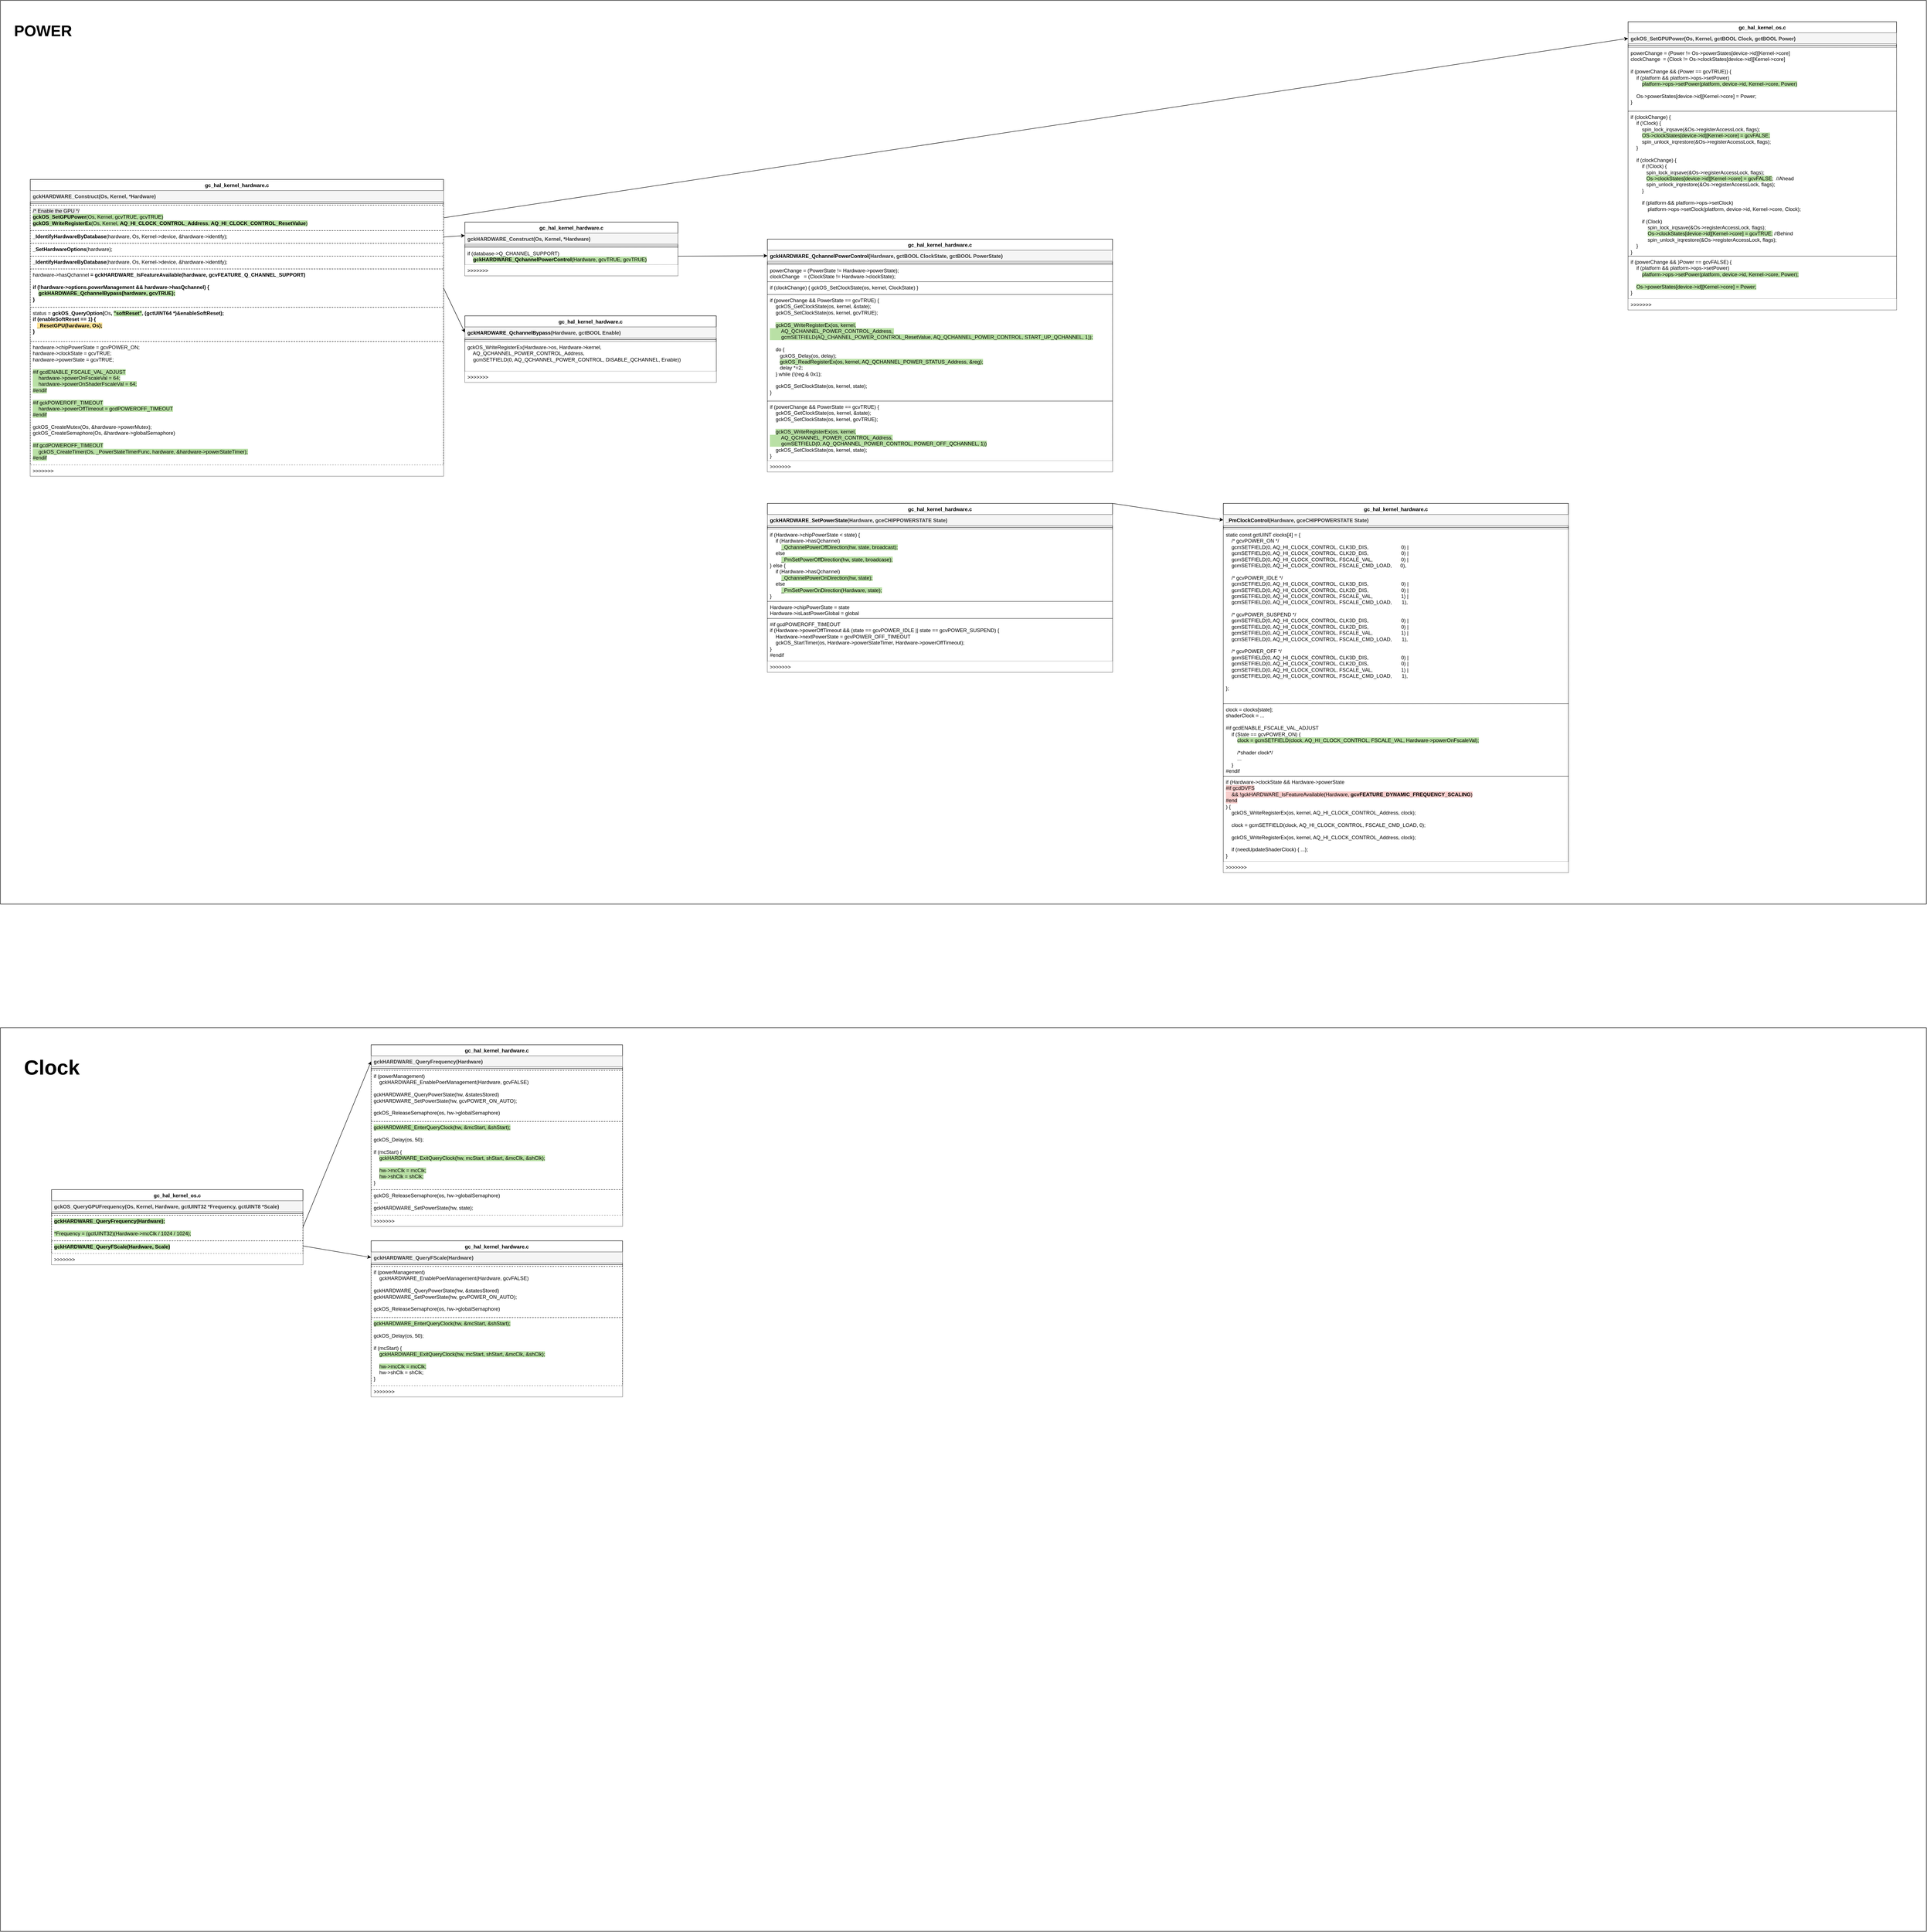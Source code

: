 <mxfile version="26.2.9">
  <diagram name="Page-1" id="IgkqFd1caS56WoPu7x-Q">
    <mxGraphModel dx="1419" dy="4148" grid="1" gridSize="10" guides="1" tooltips="1" connect="1" arrows="1" fold="1" page="1" pageScale="1" pageWidth="850" pageHeight="1100" math="0" shadow="0">
      <root>
        <mxCell id="0" />
        <mxCell id="1" parent="0" />
        <mxCell id="BhVwhJEXMKmfEcStHq1X-78" value="&lt;b&gt;&lt;font style=&quot;font-size: 36px;&quot;&gt;&amp;nbsp;&lt;br&gt;&amp;nbsp; &amp;nbsp;POWER&lt;/font&gt;&lt;/b&gt;" style="rounded=0;whiteSpace=wrap;html=1;align=left;verticalAlign=top;" vertex="1" parent="1">
          <mxGeometry x="730" y="-2780" width="4520" height="2120" as="geometry" />
        </mxCell>
        <mxCell id="BhVwhJEXMKmfEcStHq1X-79" value="&lt;div&gt;&lt;font style=&quot;font-size: 48px;&quot;&gt;&lt;b&gt;&lt;br&gt;&lt;/b&gt;&lt;/font&gt;&lt;/div&gt;&lt;font style=&quot;font-size: 48px;&quot;&gt;&lt;b&gt;&amp;nbsp; &amp;nbsp; Clock&lt;/b&gt;&lt;/font&gt;" style="rounded=0;whiteSpace=wrap;html=1;align=left;verticalAlign=top;" vertex="1" parent="1">
          <mxGeometry x="730" y="-370" width="4520" height="2120" as="geometry" />
        </mxCell>
        <mxCell id="BhVwhJEXMKmfEcStHq1X-3" value="gc_hal_kernel_hardware.c" style="swimlane;fontStyle=1;align=center;verticalAlign=top;childLayout=stackLayout;horizontal=1;startSize=26;horizontalStack=0;resizeParent=1;resizeParentMax=0;resizeLast=0;collapsible=1;marginBottom=0;whiteSpace=wrap;html=1;" vertex="1" parent="1">
          <mxGeometry x="800" y="-2360" width="970" height="696" as="geometry" />
        </mxCell>
        <mxCell id="BhVwhJEXMKmfEcStHq1X-4" value="&lt;b&gt;gckHARDWARE_Construct(Os, Kernel, *Hardware)&lt;/b&gt;" style="text;strokeColor=#666666;fillColor=#f5f5f5;align=left;verticalAlign=top;spacingLeft=4;spacingRight=4;overflow=hidden;rotatable=0;points=[[0,0.5],[1,0.5]];portConstraint=eastwest;whiteSpace=wrap;html=1;fontColor=#333333;" vertex="1" parent="BhVwhJEXMKmfEcStHq1X-3">
          <mxGeometry y="26" width="970" height="26" as="geometry" />
        </mxCell>
        <mxCell id="BhVwhJEXMKmfEcStHq1X-5" value="" style="line;strokeWidth=1;fillColor=none;align=left;verticalAlign=middle;spacingTop=-1;spacingLeft=3;spacingRight=3;rotatable=0;labelPosition=right;points=[];portConstraint=eastwest;strokeColor=inherit;" vertex="1" parent="BhVwhJEXMKmfEcStHq1X-3">
          <mxGeometry y="52" width="970" height="8" as="geometry" />
        </mxCell>
        <mxCell id="BhVwhJEXMKmfEcStHq1X-6" value="&lt;div&gt;&lt;span style=&quot;background-color: rgb(230, 230, 230);&quot;&gt;/* Enable the GPU */&lt;/span&gt;&lt;br&gt;&lt;span style=&quot;background-color: rgb(185, 224, 165);&quot;&gt;&lt;b style=&quot;&quot;&gt;gckOS_SetGPUPower&lt;/b&gt;(Os, Kernel, gcvTRUE, gcvTRUE)&lt;br&gt;&lt;/span&gt;&lt;span style=&quot;background-color: rgb(185, 224, 165);&quot;&gt;&lt;b style=&quot;&quot;&gt;gckOS_WriteRegisterEx&lt;/b&gt;(Os, Kernel, &lt;b style=&quot;&quot;&gt;AQ_HI_CLOCK_CONTROL_Address&lt;/b&gt;, &lt;b style=&quot;&quot;&gt;AQ_HI_CLOCK_CONTROL_ResetValue&lt;/b&gt;)&lt;br&gt;&lt;/span&gt;&lt;br&gt;&lt;br&gt;&lt;/div&gt;" style="text;strokeColor=default;fillColor=default;align=left;verticalAlign=top;spacingLeft=4;spacingRight=4;overflow=hidden;rotatable=0;points=[[0,0.5],[1,0.5]];portConstraint=eastwest;whiteSpace=wrap;html=1;dashed=1;" vertex="1" parent="BhVwhJEXMKmfEcStHq1X-3">
          <mxGeometry y="60" width="970" height="60" as="geometry" />
        </mxCell>
        <mxCell id="BhVwhJEXMKmfEcStHq1X-8" value="&lt;span&gt;&lt;b&gt;_IdentifyHardwareByDatabase&lt;/b&gt;(hardware, Os, Kernel-&amp;gt;device, &amp;amp;hardware-&amp;gt;identify);&lt;/span&gt;" style="text;strokeColor=default;fillColor=default;align=left;verticalAlign=top;spacingLeft=4;spacingRight=4;overflow=hidden;rotatable=0;points=[[0,0.5],[1,0.5]];portConstraint=eastwest;whiteSpace=wrap;html=1;dashed=1;" vertex="1" parent="BhVwhJEXMKmfEcStHq1X-3">
          <mxGeometry y="120" width="970" height="30" as="geometry" />
        </mxCell>
        <mxCell id="BhVwhJEXMKmfEcStHq1X-16" value="&lt;span&gt;&lt;b&gt;_SetHardwareOptions&lt;/b&gt;(hardware);&lt;/span&gt;" style="text;strokeColor=default;fillColor=default;align=left;verticalAlign=top;spacingLeft=4;spacingRight=4;overflow=hidden;rotatable=0;points=[[0,0.5],[1,0.5]];portConstraint=eastwest;whiteSpace=wrap;html=1;dashed=1;" vertex="1" parent="BhVwhJEXMKmfEcStHq1X-3">
          <mxGeometry y="150" width="970" height="30" as="geometry" />
        </mxCell>
        <mxCell id="BhVwhJEXMKmfEcStHq1X-17" value="&lt;span&gt;&lt;b&gt;_IdentifyHardwareByDatabase&lt;/b&gt;(hardware, Os, Kernel-&amp;gt;device, &amp;amp;hardware-&amp;gt;identify);&lt;/span&gt;" style="text;strokeColor=default;fillColor=default;align=left;verticalAlign=top;spacingLeft=4;spacingRight=4;overflow=hidden;rotatable=0;points=[[0,0.5],[1,0.5]];portConstraint=eastwest;whiteSpace=wrap;html=1;dashed=1;" vertex="1" parent="BhVwhJEXMKmfEcStHq1X-3">
          <mxGeometry y="180" width="970" height="30" as="geometry" />
        </mxCell>
        <mxCell id="BhVwhJEXMKmfEcStHq1X-25" value="hardware-&amp;gt;hasQchannel&lt;b&gt; = gckHARDWARE_IsFeatureAvailable(hardware, gcvFEATURE_Q_CHANNEL_SUPPORT)&lt;br&gt;&lt;br&gt;if (!hardware-&amp;gt;options.powerManagement &amp;amp;&amp;amp; hardware-&amp;gt;hasQchannel) {&lt;br&gt;&amp;nbsp; &amp;nbsp; &lt;span style=&quot;background-color: rgb(185, 224, 165);&quot;&gt;gckHARDWARE_QchannelBypass(hardware, gcvTRUE);&lt;br&gt;&lt;/span&gt;}&lt;/b&gt;" style="text;strokeColor=default;fillColor=default;align=left;verticalAlign=top;spacingLeft=4;spacingRight=4;overflow=hidden;rotatable=0;points=[[0,0.5],[1,0.5]];portConstraint=eastwest;whiteSpace=wrap;html=1;dashed=1;" vertex="1" parent="BhVwhJEXMKmfEcStHq1X-3">
          <mxGeometry y="210" width="970" height="90" as="geometry" />
        </mxCell>
        <mxCell id="BhVwhJEXMKmfEcStHq1X-31" value="status = &lt;b&gt;gckOS_QueryOption(&lt;/b&gt;Os&lt;b&gt;, &lt;span style=&quot;background-color: rgb(185, 224, 165);&quot;&gt;&quot;softReset&quot;&lt;/span&gt;, (gctUINT64 *)&amp;amp;enableSoftReset);&lt;br&gt;if (enableSoftReset == 1) {&lt;br&gt;&amp;nbsp; &amp;nbsp;&lt;font style=&quot;color: rgb(0, 0, 0); background-color: rgb(255, 229, 153);&quot;&gt;_ResetGPU(hardware, Os);&lt;/font&gt;&lt;br&gt;&lt;/b&gt;&lt;div&gt;&lt;b&gt;}&lt;/b&gt;&lt;/div&gt;" style="text;strokeColor=default;fillColor=default;align=left;verticalAlign=top;spacingLeft=4;spacingRight=4;overflow=hidden;rotatable=0;points=[[0,0.5],[1,0.5]];portConstraint=eastwest;whiteSpace=wrap;html=1;dashed=1;" vertex="1" parent="BhVwhJEXMKmfEcStHq1X-3">
          <mxGeometry y="300" width="970" height="80" as="geometry" />
        </mxCell>
        <mxCell id="BhVwhJEXMKmfEcStHq1X-32" value="&lt;span style=&quot;background-color: light-dark(#ffffff, var(--ge-dark-color, #121212));&quot;&gt;hardware-&amp;gt;chipPowerState = gcvPOWER_ON;&lt;br&gt;hardware-&amp;gt;clockState = gcvTRUE;&lt;/span&gt;&lt;div&gt;hardware-&amp;gt;powerState = gcvTRUE;&lt;br&gt;&lt;br&gt;&lt;span style=&quot;background-color: rgb(185, 224, 165);&quot;&gt;#if gcdENABLE_FSCALE_VAL_ADJUST&lt;/span&gt;&lt;/div&gt;&lt;div&gt;&lt;span style=&quot;background-color: rgb(185, 224, 165);&quot;&gt;&amp;nbsp; &amp;nbsp; hardware-&amp;gt;powerOnFscaleVal = 64;&lt;br&gt;&amp;nbsp; &amp;nbsp; hardware-&amp;gt;powerOnShaderFscaleVal = 64;&lt;/span&gt;&lt;/div&gt;&lt;div&gt;&lt;span style=&quot;background-color: rgb(185, 224, 165);&quot;&gt;#endif&lt;/span&gt;&lt;br&gt;&lt;br&gt;&lt;span style=&quot;background-color: rgb(185, 224, 165);&quot;&gt;#if gckPOWEROFF_TIMEOUT&lt;br&gt;&amp;nbsp; &amp;nbsp; hardware-&amp;gt;powerOffTimeout = gcdPOWEROFF_TIMEOUT&lt;br&gt;#endif&lt;/span&gt;&lt;br&gt;&lt;br&gt;gckOS_CreateMutex(Os, &amp;amp;hardware-&amp;gt;powerMutex);&lt;br&gt;gckOS_CreateSemaphore(Os, &amp;amp;hardware-&amp;gt;globalSemaphore)&lt;br&gt;&lt;br&gt;&lt;span style=&quot;background-color: rgb(185, 224, 165);&quot;&gt;#if gcdPOWEROFF_TIMEOUT&lt;br&gt;&amp;nbsp; &amp;nbsp; gckOS_CreateTimer(Os, _PowerStateTimerFunc, hardware, &amp;amp;hardware-&amp;gt;powerStateTimer);&lt;br&gt;#endif&lt;/span&gt;&lt;/div&gt;" style="text;strokeColor=default;fillColor=default;align=left;verticalAlign=top;spacingLeft=4;spacingRight=4;overflow=hidden;rotatable=0;points=[[0,0.5],[1,0.5]];portConstraint=eastwest;whiteSpace=wrap;html=1;dashed=1;" vertex="1" parent="BhVwhJEXMKmfEcStHq1X-3">
          <mxGeometry y="380" width="970" height="290" as="geometry" />
        </mxCell>
        <mxCell id="BhVwhJEXMKmfEcStHq1X-7" value="&amp;gt;&amp;gt;&amp;gt;&amp;gt;&amp;gt;&amp;gt;&amp;gt;" style="text;strokeColor=none;fillColor=default;align=left;verticalAlign=top;spacingLeft=4;spacingRight=4;overflow=hidden;rotatable=0;points=[[0,0.5],[1,0.5]];portConstraint=eastwest;whiteSpace=wrap;html=1;" vertex="1" parent="BhVwhJEXMKmfEcStHq1X-3">
          <mxGeometry y="670" width="970" height="26" as="geometry" />
        </mxCell>
        <mxCell id="BhVwhJEXMKmfEcStHq1X-9" value="gc_hal_kernel_hardware.c" style="swimlane;fontStyle=1;align=center;verticalAlign=top;childLayout=stackLayout;horizontal=1;startSize=26;horizontalStack=0;resizeParent=1;resizeParentMax=0;resizeLast=0;collapsible=1;marginBottom=0;whiteSpace=wrap;html=1;" vertex="1" parent="1">
          <mxGeometry x="1820" y="-2260" width="500" height="126" as="geometry" />
        </mxCell>
        <mxCell id="BhVwhJEXMKmfEcStHq1X-10" value="&lt;b&gt;gckHARDWARE_Construct(Os, Kernel, *Hardware)&lt;/b&gt;" style="text;strokeColor=#666666;fillColor=#f5f5f5;align=left;verticalAlign=top;spacingLeft=4;spacingRight=4;overflow=hidden;rotatable=0;points=[[0,0.5],[1,0.5]];portConstraint=eastwest;whiteSpace=wrap;html=1;fontColor=#333333;" vertex="1" parent="BhVwhJEXMKmfEcStHq1X-9">
          <mxGeometry y="26" width="500" height="26" as="geometry" />
        </mxCell>
        <mxCell id="BhVwhJEXMKmfEcStHq1X-11" value="" style="line;strokeWidth=1;fillColor=none;align=left;verticalAlign=middle;spacingTop=-1;spacingLeft=3;spacingRight=3;rotatable=0;labelPosition=right;points=[];portConstraint=eastwest;strokeColor=inherit;" vertex="1" parent="BhVwhJEXMKmfEcStHq1X-9">
          <mxGeometry y="52" width="500" height="8" as="geometry" />
        </mxCell>
        <mxCell id="BhVwhJEXMKmfEcStHq1X-15" value="&lt;span&gt;if (database-&amp;gt;Q_CHANNEL_SUPPORT)&lt;br&gt;&amp;nbsp; &amp;nbsp; &lt;span style=&quot;background-color: rgb(185, 224, 165);&quot;&gt;&lt;b style=&quot;&quot;&gt;gckHARDWARE_QchannelPowerControl&lt;/b&gt;(Hardware, gcvTRUE, gcvTRUE)&lt;/span&gt;&lt;/span&gt;&lt;div&gt;&lt;span&gt;&lt;br&gt;&lt;/span&gt;&lt;/div&gt;&lt;div&gt;&lt;span&gt;&lt;br&gt;&lt;/span&gt;&lt;/div&gt;" style="text;strokeColor=default;fillColor=default;align=left;verticalAlign=top;spacingLeft=4;spacingRight=4;overflow=hidden;rotatable=0;points=[[0,0.5],[1,0.5]];portConstraint=eastwest;whiteSpace=wrap;html=1;dashed=1;dashPattern=1 1;" vertex="1" parent="BhVwhJEXMKmfEcStHq1X-9">
          <mxGeometry y="60" width="500" height="40" as="geometry" />
        </mxCell>
        <mxCell id="BhVwhJEXMKmfEcStHq1X-14" value="&amp;gt;&amp;gt;&amp;gt;&amp;gt;&amp;gt;&amp;gt;&amp;gt;" style="text;strokeColor=none;fillColor=default;align=left;verticalAlign=top;spacingLeft=4;spacingRight=4;overflow=hidden;rotatable=0;points=[[0,0.5],[1,0.5]];portConstraint=eastwest;whiteSpace=wrap;html=1;" vertex="1" parent="BhVwhJEXMKmfEcStHq1X-9">
          <mxGeometry y="100" width="500" height="26" as="geometry" />
        </mxCell>
        <mxCell id="BhVwhJEXMKmfEcStHq1X-18" value="" style="endArrow=classic;html=1;rounded=0;exitX=1;exitY=0.5;exitDx=0;exitDy=0;entryX=0;entryY=0.25;entryDx=0;entryDy=0;" edge="1" parent="1" source="BhVwhJEXMKmfEcStHq1X-8" target="BhVwhJEXMKmfEcStHq1X-9">
          <mxGeometry width="50" height="50" relative="1" as="geometry">
            <mxPoint x="1990" y="-1850" as="sourcePoint" />
            <mxPoint x="2040" y="-1900" as="targetPoint" />
          </mxGeometry>
        </mxCell>
        <mxCell id="BhVwhJEXMKmfEcStHq1X-19" value="gc_hal_kernel_hardware.c" style="swimlane;fontStyle=1;align=center;verticalAlign=top;childLayout=stackLayout;horizontal=1;startSize=26;horizontalStack=0;resizeParent=1;resizeParentMax=0;resizeLast=0;collapsible=1;marginBottom=0;whiteSpace=wrap;html=1;" vertex="1" parent="1">
          <mxGeometry x="1820" y="-2040" width="590" height="156" as="geometry" />
        </mxCell>
        <mxCell id="BhVwhJEXMKmfEcStHq1X-20" value="&lt;span&gt;&lt;b style=&quot;color: rgb(0, 0, 0);&quot;&gt;&lt;span&gt;gckHARDWARE_QchannelBypass&lt;/span&gt;&lt;/b&gt;&lt;b style=&quot;&quot;&gt;(Hardware, gctBOOL Enable)&lt;/b&gt;&lt;/span&gt;" style="text;strokeColor=#666666;fillColor=#f5f5f5;align=left;verticalAlign=top;spacingLeft=4;spacingRight=4;overflow=hidden;rotatable=0;points=[[0,0.5],[1,0.5]];portConstraint=eastwest;whiteSpace=wrap;html=1;fontColor=#333333;" vertex="1" parent="BhVwhJEXMKmfEcStHq1X-19">
          <mxGeometry y="26" width="590" height="26" as="geometry" />
        </mxCell>
        <mxCell id="BhVwhJEXMKmfEcStHq1X-21" value="" style="line;strokeWidth=1;fillColor=none;align=left;verticalAlign=middle;spacingTop=-1;spacingLeft=3;spacingRight=3;rotatable=0;labelPosition=right;points=[];portConstraint=eastwest;strokeColor=inherit;" vertex="1" parent="BhVwhJEXMKmfEcStHq1X-19">
          <mxGeometry y="52" width="590" height="8" as="geometry" />
        </mxCell>
        <mxCell id="BhVwhJEXMKmfEcStHq1X-22" value="gckOS_WriteRegisterEx(Hardware-&amp;gt;os, Hardware-&amp;gt;kernel, &lt;br&gt;&amp;nbsp; &amp;nbsp; AQ_QCHANNEL_POWER_CONTROL_Address, &lt;br&gt;&amp;nbsp; &amp;nbsp; gcmSETFIELD(0, AQ_QCHANNEL_POWER_CONTROL, DISABLE_QCHANNEL, Enable))" style="text;strokeColor=default;fillColor=default;align=left;verticalAlign=top;spacingLeft=4;spacingRight=4;overflow=hidden;rotatable=0;points=[[0,0.5],[1,0.5]];portConstraint=eastwest;whiteSpace=wrap;html=1;dashed=1;dashPattern=1 1;" vertex="1" parent="BhVwhJEXMKmfEcStHq1X-19">
          <mxGeometry y="60" width="590" height="70" as="geometry" />
        </mxCell>
        <mxCell id="BhVwhJEXMKmfEcStHq1X-23" value="&amp;gt;&amp;gt;&amp;gt;&amp;gt;&amp;gt;&amp;gt;&amp;gt;" style="text;strokeColor=none;fillColor=default;align=left;verticalAlign=top;spacingLeft=4;spacingRight=4;overflow=hidden;rotatable=0;points=[[0,0.5],[1,0.5]];portConstraint=eastwest;whiteSpace=wrap;html=1;" vertex="1" parent="BhVwhJEXMKmfEcStHq1X-19">
          <mxGeometry y="130" width="590" height="26" as="geometry" />
        </mxCell>
        <mxCell id="BhVwhJEXMKmfEcStHq1X-24" value="" style="endArrow=classic;html=1;rounded=0;exitX=1;exitY=0.5;exitDx=0;exitDy=0;entryX=0;entryY=0.5;entryDx=0;entryDy=0;" edge="1" parent="1" source="BhVwhJEXMKmfEcStHq1X-25" target="BhVwhJEXMKmfEcStHq1X-20">
          <mxGeometry width="50" height="50" relative="1" as="geometry">
            <mxPoint x="1860" y="-1935" as="sourcePoint" />
            <mxPoint x="1960" y="-2188" as="targetPoint" />
          </mxGeometry>
        </mxCell>
        <mxCell id="BhVwhJEXMKmfEcStHq1X-34" value="gc_hal_kernel_os.c" style="swimlane;fontStyle=1;align=center;verticalAlign=top;childLayout=stackLayout;horizontal=1;startSize=26;horizontalStack=0;resizeParent=1;resizeParentMax=0;resizeLast=0;collapsible=1;marginBottom=0;whiteSpace=wrap;html=1;" vertex="1" parent="1">
          <mxGeometry x="4550" y="-2730" width="630" height="676" as="geometry" />
        </mxCell>
        <mxCell id="BhVwhJEXMKmfEcStHq1X-35" value="&lt;b&gt;gckOS_SetGPUPower(Os, Kernel, gctBOOL Clock, gctBOOL Power)&lt;/b&gt;" style="text;strokeColor=#666666;fillColor=#f5f5f5;align=left;verticalAlign=top;spacingLeft=4;spacingRight=4;overflow=hidden;rotatable=0;points=[[0,0.5],[1,0.5]];portConstraint=eastwest;whiteSpace=wrap;html=1;fontColor=#333333;" vertex="1" parent="BhVwhJEXMKmfEcStHq1X-34">
          <mxGeometry y="26" width="630" height="26" as="geometry" />
        </mxCell>
        <mxCell id="BhVwhJEXMKmfEcStHq1X-36" value="" style="line;strokeWidth=1;fillColor=none;align=left;verticalAlign=middle;spacingTop=-1;spacingLeft=3;spacingRight=3;rotatable=0;labelPosition=right;points=[];portConstraint=eastwest;strokeColor=inherit;" vertex="1" parent="BhVwhJEXMKmfEcStHq1X-34">
          <mxGeometry y="52" width="630" height="8" as="geometry" />
        </mxCell>
        <mxCell id="BhVwhJEXMKmfEcStHq1X-37" value="&lt;span&gt;powerChange = (Power != Os-&amp;gt;powerStates[device-&amp;gt;id][Kernel-&amp;gt;core]&lt;br&gt;clockChange&amp;nbsp; = (Clock != Os-&amp;gt;clockStates[device-&amp;gt;id][Kernel-&amp;gt;core]&lt;br&gt;&lt;br&gt;if (powerChange &amp;amp;&amp;amp; (Power == gcvTRUE)) {&lt;br&gt;&amp;nbsp; &amp;nbsp; if (platform &amp;amp;&amp;amp; platform-&amp;gt;ops-&amp;gt;setPower)&lt;br&gt;&amp;nbsp; &amp;nbsp; &amp;nbsp; &amp;nbsp; &lt;span style=&quot;background-color: rgb(185, 224, 165);&quot;&gt;platform-&amp;gt;ops-&amp;gt;setPower(platform, device-&amp;gt;id, Kernel-&amp;gt;core, Power)&lt;/span&gt;&lt;br&gt;&lt;br&gt;&amp;nbsp; &amp;nbsp; Os-&amp;gt;powerStates[device-&amp;gt;id][Kernel-&amp;gt;core] = Power;&lt;br&gt;}&lt;br&gt;&lt;br&gt;&lt;br&gt;&lt;/span&gt;" style="text;strokeColor=default;fillColor=default;align=left;verticalAlign=top;spacingLeft=4;spacingRight=4;overflow=hidden;rotatable=0;points=[[0,0.5],[1,0.5]];portConstraint=eastwest;whiteSpace=wrap;html=1;dashed=1;dashPattern=1 1;" vertex="1" parent="BhVwhJEXMKmfEcStHq1X-34">
          <mxGeometry y="60" width="630" height="150" as="geometry" />
        </mxCell>
        <mxCell id="BhVwhJEXMKmfEcStHq1X-40" value="&lt;div&gt;&lt;div&gt;if (clockChange) {&lt;br&gt;&amp;nbsp; &amp;nbsp; if (!Clock) {&lt;/div&gt;&lt;div&gt;&amp;nbsp; &amp;nbsp; &amp;nbsp; &amp;nbsp; spin_lock_irqsave(&amp;amp;Os-&amp;gt;registerAccessLock, flags);&lt;br&gt;&amp;nbsp; &amp;nbsp; &amp;nbsp; &amp;nbsp;&amp;nbsp;&lt;span style=&quot;background-color: rgb(185, 224, 165);&quot;&gt;OS-&amp;gt;clockStates[device-&amp;gt;id][Kernel-&amp;gt;core] = gcvFALSE;&lt;/span&gt;&lt;br&gt;&amp;nbsp; &amp;nbsp; &amp;nbsp; &amp;nbsp; spin_unlock_irqrestore(&amp;amp;Os-&amp;gt;registerAccessLock, flags);&lt;/div&gt;&lt;div&gt;&amp;nbsp; &amp;nbsp; }&lt;br&gt;&lt;br&gt;&amp;nbsp; &amp;nbsp; if (clockChange) {&lt;br&gt;&amp;nbsp; &amp;nbsp; &amp;nbsp; &amp;nbsp; if (!Clock) {&lt;/div&gt;&lt;div&gt;&amp;nbsp; &amp;nbsp; &amp;nbsp; &amp;nbsp; &amp;nbsp; &amp;nbsp;&lt;span style=&quot;background-color: transparent; color: light-dark(rgb(0, 0, 0), rgb(255, 255, 255));&quot;&gt;spin_lock_irqsave(&amp;amp;Os-&amp;gt;registerAccessLock, flags);&lt;br&gt;&lt;span style=&quot;white-space: pre;&quot;&gt;&#x9;&lt;/span&gt;&amp;nbsp; &amp;nbsp;&lt;/span&gt;&lt;span style=&quot;color: light-dark(rgb(0, 0, 0), rgb(255, 255, 255)); background-color: rgb(185, 224, 165);&quot;&gt;Os-&amp;gt;clockStates[device-&amp;gt;id][Kernel-&amp;gt;core] = gcvFALSE&lt;/span&gt;&lt;span style=&quot;background-color: transparent; color: light-dark(rgb(0, 0, 0), rgb(255, 255, 255));&quot;&gt;;&amp;nbsp; //Ahead&lt;br&gt;&amp;nbsp; &amp;nbsp; &amp;nbsp; &amp;nbsp; &amp;nbsp; &amp;nbsp;&lt;/span&gt;&lt;span style=&quot;background-color: transparent; color: light-dark(rgb(0, 0, 0), rgb(255, 255, 255));&quot;&gt;spin_unlock_irqrestore(&amp;amp;Os-&amp;gt;registerAccessLock, flags);&lt;/span&gt;&lt;/div&gt;&lt;div&gt;&amp;nbsp; &amp;nbsp; &amp;nbsp; &amp;nbsp; }&lt;br&gt;&lt;br&gt;&amp;nbsp; &amp;nbsp; &amp;nbsp; &amp;nbsp; if (platform &amp;amp;&amp;amp; platform-&amp;gt;ops-&amp;gt;setClock)&lt;br&gt;&amp;nbsp; &amp;nbsp; &amp;nbsp; &amp;nbsp; &amp;nbsp; &amp;nbsp; platform-&amp;gt;ops-&amp;gt;setClock(platform, device-&amp;gt;id, Kernel-&amp;gt;core, Clock);&lt;br&gt;&lt;br&gt;&amp;nbsp; &amp;nbsp; &amp;nbsp; &amp;nbsp; if (Clock)&lt;br&gt;&amp;nbsp; &amp;nbsp; &amp;nbsp; &amp;nbsp; &amp;nbsp; &amp;nbsp;&amp;nbsp;spin_lock_irqsave(&amp;amp;Os-&amp;gt;registerAccessLock, flags);&lt;br&gt;&amp;nbsp; &amp;nbsp; &amp;nbsp; &amp;nbsp; &amp;nbsp; &amp;nbsp;&amp;nbsp;&lt;span style=&quot;background-color: rgb(185, 224, 165);&quot;&gt;Os-&amp;gt;clockStates[device-&amp;gt;id][Kernel-&amp;gt;core] = gcvTRUE;&lt;/span&gt;&amp;nbsp;//Behind&lt;br&gt;&amp;nbsp; &amp;nbsp; &amp;nbsp; &amp;nbsp; &amp;nbsp; &amp;nbsp;&amp;nbsp;spin_unlock_irqrestore(&amp;amp;Os-&amp;gt;registerAccessLock, flags);&lt;br&gt;&amp;nbsp; &amp;nbsp; }&lt;br&gt;}&lt;/div&gt;&lt;/div&gt;" style="text;strokeColor=default;fillColor=default;align=left;verticalAlign=top;spacingLeft=4;spacingRight=4;overflow=hidden;rotatable=0;points=[[0,0.5],[1,0.5]];portConstraint=eastwest;whiteSpace=wrap;html=1;dashed=1;dashPattern=1 1;" vertex="1" parent="BhVwhJEXMKmfEcStHq1X-34">
          <mxGeometry y="210" width="630" height="340" as="geometry" />
        </mxCell>
        <mxCell id="BhVwhJEXMKmfEcStHq1X-47" value="&lt;div&gt;&lt;div&gt;if (powerChange &amp;amp;&amp;amp; )Power == gcvFALSE) {&lt;br&gt;&lt;/div&gt;&lt;div&gt;&amp;nbsp; &amp;nbsp; if (platform &amp;amp;&amp;amp; platform-&amp;gt;ops-&amp;gt;setPower)&lt;br&gt;&amp;nbsp; &amp;nbsp; &amp;nbsp; &amp;nbsp; &lt;span style=&quot;background-color: rgb(185, 224, 165);&quot;&gt;platform-&amp;gt;ops-&amp;gt;setPower(platform, device-&amp;gt;id, Kernel-&amp;gt;core, Power);&lt;br&gt;&lt;/span&gt;&lt;br&gt;&amp;nbsp; &amp;nbsp; &lt;span style=&quot;background-color: rgb(185, 224, 165);&quot;&gt;Os-&amp;gt;powerStates[device-&amp;gt;id][Kernel-&amp;gt;core] = Power;&lt;/span&gt;&lt;br&gt;}&lt;/div&gt;&lt;/div&gt;" style="text;strokeColor=default;fillColor=default;align=left;verticalAlign=top;spacingLeft=4;spacingRight=4;overflow=hidden;rotatable=0;points=[[0,0.5],[1,0.5]];portConstraint=eastwest;whiteSpace=wrap;html=1;dashed=1;dashPattern=1 1;" vertex="1" parent="BhVwhJEXMKmfEcStHq1X-34">
          <mxGeometry y="550" width="630" height="100" as="geometry" />
        </mxCell>
        <mxCell id="BhVwhJEXMKmfEcStHq1X-38" value="&amp;gt;&amp;gt;&amp;gt;&amp;gt;&amp;gt;&amp;gt;&amp;gt;" style="text;strokeColor=none;fillColor=default;align=left;verticalAlign=top;spacingLeft=4;spacingRight=4;overflow=hidden;rotatable=0;points=[[0,0.5],[1,0.5]];portConstraint=eastwest;whiteSpace=wrap;html=1;" vertex="1" parent="BhVwhJEXMKmfEcStHq1X-34">
          <mxGeometry y="650" width="630" height="26" as="geometry" />
        </mxCell>
        <mxCell id="BhVwhJEXMKmfEcStHq1X-39" value="" style="endArrow=classic;html=1;rounded=0;exitX=1;exitY=0.5;exitDx=0;exitDy=0;entryX=0;entryY=0.5;entryDx=0;entryDy=0;" edge="1" parent="1" source="BhVwhJEXMKmfEcStHq1X-6" target="BhVwhJEXMKmfEcStHq1X-35">
          <mxGeometry width="50" height="50" relative="1" as="geometry">
            <mxPoint x="1780" y="-2215" as="sourcePoint" />
            <mxPoint x="1900" y="-2198" as="targetPoint" />
          </mxGeometry>
        </mxCell>
        <mxCell id="BhVwhJEXMKmfEcStHq1X-48" value="gc_hal_kernel_hardware.c" style="swimlane;fontStyle=1;align=center;verticalAlign=top;childLayout=stackLayout;horizontal=1;startSize=26;horizontalStack=0;resizeParent=1;resizeParentMax=0;resizeLast=0;collapsible=1;marginBottom=0;whiteSpace=wrap;html=1;" vertex="1" parent="1">
          <mxGeometry x="2530" y="-2220" width="810" height="546" as="geometry" />
        </mxCell>
        <mxCell id="BhVwhJEXMKmfEcStHq1X-49" value="&lt;b style=&quot;color: rgb(0, 0, 0);&quot;&gt;gckHARDWARE_QchannelPowerControl&lt;/b&gt;&lt;b&gt;(Hardware, gctBOOL ClockState, gctBOOL PowerState)&lt;/b&gt;" style="text;strokeColor=#666666;fillColor=#f5f5f5;align=left;verticalAlign=top;spacingLeft=4;spacingRight=4;overflow=hidden;rotatable=0;points=[[0,0.5],[1,0.5]];portConstraint=eastwest;whiteSpace=wrap;html=1;fontColor=#333333;" vertex="1" parent="BhVwhJEXMKmfEcStHq1X-48">
          <mxGeometry y="26" width="810" height="26" as="geometry" />
        </mxCell>
        <mxCell id="BhVwhJEXMKmfEcStHq1X-50" value="" style="line;strokeWidth=1;fillColor=none;align=left;verticalAlign=middle;spacingTop=-1;spacingLeft=3;spacingRight=3;rotatable=0;labelPosition=right;points=[];portConstraint=eastwest;strokeColor=inherit;" vertex="1" parent="BhVwhJEXMKmfEcStHq1X-48">
          <mxGeometry y="52" width="810" height="8" as="geometry" />
        </mxCell>
        <mxCell id="BhVwhJEXMKmfEcStHq1X-51" value="powerChange = (PowerState != Hardware-&amp;gt;powerState);&lt;br&gt;clockChange&amp;nbsp; &amp;nbsp;= (ClockState != Hardware-&amp;gt;clockState);" style="text;strokeColor=default;fillColor=default;align=left;verticalAlign=top;spacingLeft=4;spacingRight=4;overflow=hidden;rotatable=0;points=[[0,0.5],[1,0.5]];portConstraint=eastwest;whiteSpace=wrap;html=1;dashed=1;dashPattern=1 1;" vertex="1" parent="BhVwhJEXMKmfEcStHq1X-48">
          <mxGeometry y="60" width="810" height="40" as="geometry" />
        </mxCell>
        <mxCell id="BhVwhJEXMKmfEcStHq1X-55" value="if (clockChange) { gckOS_SetClockState(os, kernel, ClockState) }&lt;div&gt;&lt;br&gt;&lt;/div&gt;" style="text;strokeColor=default;fillColor=default;align=left;verticalAlign=top;spacingLeft=4;spacingRight=4;overflow=hidden;rotatable=0;points=[[0,0.5],[1,0.5]];portConstraint=eastwest;whiteSpace=wrap;html=1;dashed=1;dashPattern=1 1;" vertex="1" parent="BhVwhJEXMKmfEcStHq1X-48">
          <mxGeometry y="100" width="810" height="30" as="geometry" />
        </mxCell>
        <mxCell id="BhVwhJEXMKmfEcStHq1X-56" value="if (powerChange &amp;amp;&amp;amp; PowerState == gcvTRUE) {&lt;div&gt;&amp;nbsp; &amp;nbsp; gckOS_GetClockState(os, kernel, &amp;amp;state);&lt;br&gt;&amp;nbsp; &amp;nbsp; gckOS_SetClockState(os, kernel, gcvTRUE);&lt;/div&gt;&lt;div&gt;&lt;br&gt;&lt;/div&gt;&lt;div&gt;&amp;nbsp; &amp;nbsp; &lt;span style=&quot;background-color: rgb(185, 224, 165);&quot;&gt;gckOS_WriteRegisterEx(os, kernel, &lt;br&gt;&amp;nbsp; &amp;nbsp; &amp;nbsp; &amp;nbsp; AQ_QCHANNEL_POWER_CONTROL_Address,&amp;nbsp;&lt;br&gt;&amp;nbsp; &amp;nbsp; &amp;nbsp; &amp;nbsp; gcmSETFIELD(AQ_CHANNEL_POWER_CONTROL_ResetValue, AQ_QCHANNEL_POWER_CONTROL, START_UP_QCHANNEL, 1));&lt;/span&gt;&lt;br&gt;&lt;span style=&quot;background-color: transparent; color: light-dark(rgb(0, 0, 0), rgb(255, 255, 255));&quot;&gt;&lt;br&gt;&lt;/span&gt;&lt;/div&gt;&lt;div&gt;&lt;span style=&quot;background-color: transparent; color: light-dark(rgb(0, 0, 0), rgb(255, 255, 255));&quot;&gt;&amp;nbsp; &amp;nbsp; do { &lt;br&gt;&amp;nbsp; &amp;nbsp; &amp;nbsp; &amp;nbsp;gckOS_Delay(os, delay);&lt;br&gt;&amp;nbsp; &amp;nbsp; &amp;nbsp; &amp;nbsp;&lt;/span&gt;&lt;span style=&quot;color: light-dark(rgb(0, 0, 0), rgb(255, 255, 255));&quot;&gt;&lt;span style=&quot;background-color: rgb(185, 224, 165);&quot;&gt;gckOS_ReadRegisterEx(os, kernel, AQ_QCHANNEL_POWER_STATUS_Address, &amp;amp;reg);&lt;/span&gt;&lt;br&gt;&amp;nbsp; &amp;nbsp; &amp;nbsp; &amp;nbsp;delay *=2;&lt;br&gt;&amp;nbsp; &amp;nbsp; } while (!(reg &amp;amp; 0x1);&lt;/span&gt;&lt;/div&gt;&lt;div&gt;&lt;span style=&quot;color: light-dark(rgb(0, 0, 0), rgb(255, 255, 255));&quot;&gt;&lt;br&gt;&lt;/span&gt;&lt;/div&gt;&lt;div&gt;&lt;span style=&quot;color: light-dark(rgb(0, 0, 0), rgb(255, 255, 255));&quot;&gt;&amp;nbsp; &amp;nbsp; &lt;span&gt;gckOS_SetClockState(os, kernel, state);&lt;/span&gt;&lt;/span&gt;&lt;/div&gt;&lt;div&gt;&lt;span style=&quot;background-color: transparent; color: light-dark(rgb(0, 0, 0), rgb(255, 255, 255));&quot;&gt;}&lt;/span&gt;&lt;/div&gt;" style="text;strokeColor=default;fillColor=default;align=left;verticalAlign=top;spacingLeft=4;spacingRight=4;overflow=hidden;rotatable=0;points=[[0,0.5],[1,0.5]];portConstraint=eastwest;whiteSpace=wrap;html=1;dashed=1;dashPattern=1 1;" vertex="1" parent="BhVwhJEXMKmfEcStHq1X-48">
          <mxGeometry y="130" width="810" height="250" as="geometry" />
        </mxCell>
        <mxCell id="BhVwhJEXMKmfEcStHq1X-58" value="&lt;div&gt;if (powerChange &amp;amp;&amp;amp; PowerState == gcvTRUE) {&lt;br&gt;&amp;nbsp; &amp;nbsp; gckOS_GetClockState(os, kernel, &amp;amp;state);&lt;br&gt;&amp;nbsp; &amp;nbsp; gckOS_SetClockState(os, kernel, gcvTRUE);&lt;br&gt;&lt;br&gt;&amp;nbsp; &amp;nbsp; &lt;span style=&quot;background-color: rgb(185, 224, 165);&quot;&gt;gckOS_WriteRegisterEx(os, kernel, &lt;br&gt;&amp;nbsp; &amp;nbsp; &amp;nbsp; &amp;nbsp; AQ_QCHANNEL_POWER_CONTROL_Address,&lt;br&gt;&amp;nbsp; &amp;nbsp; &amp;nbsp; &amp;nbsp; gcmSETFIELD(0, AQ_QCHANNEL_POWER_CONTROL, POWER_OFF_QCHANNEL, 1))&lt;/span&gt;&lt;br&gt;&amp;nbsp; &amp;nbsp; gckOS_SetClockState(os, kernel, state);&lt;/div&gt;&lt;div&gt;}&lt;/div&gt;" style="text;strokeColor=default;fillColor=default;align=left;verticalAlign=top;spacingLeft=4;spacingRight=4;overflow=hidden;rotatable=0;points=[[0,0.5],[1,0.5]];portConstraint=eastwest;whiteSpace=wrap;html=1;dashed=1;dashPattern=1 1;" vertex="1" parent="BhVwhJEXMKmfEcStHq1X-48">
          <mxGeometry y="380" width="810" height="140" as="geometry" />
        </mxCell>
        <mxCell id="BhVwhJEXMKmfEcStHq1X-52" value="&amp;gt;&amp;gt;&amp;gt;&amp;gt;&amp;gt;&amp;gt;&amp;gt;" style="text;strokeColor=none;fillColor=default;align=left;verticalAlign=top;spacingLeft=4;spacingRight=4;overflow=hidden;rotatable=0;points=[[0,0.5],[1,0.5]];portConstraint=eastwest;whiteSpace=wrap;html=1;" vertex="1" parent="BhVwhJEXMKmfEcStHq1X-48">
          <mxGeometry y="520" width="810" height="26" as="geometry" />
        </mxCell>
        <mxCell id="BhVwhJEXMKmfEcStHq1X-53" value="" style="endArrow=classic;html=1;rounded=0;exitX=1;exitY=0.5;exitDx=0;exitDy=0;entryX=0;entryY=0.5;entryDx=0;entryDy=0;" edge="1" parent="1" source="BhVwhJEXMKmfEcStHq1X-15" target="BhVwhJEXMKmfEcStHq1X-49">
          <mxGeometry width="50" height="50" relative="1" as="geometry">
            <mxPoint x="1780" y="-2215" as="sourcePoint" />
            <mxPoint x="1900" y="-2118" as="targetPoint" />
          </mxGeometry>
        </mxCell>
        <mxCell id="BhVwhJEXMKmfEcStHq1X-59" value="gc_hal_kernel_hardware.c" style="swimlane;fontStyle=1;align=center;verticalAlign=top;childLayout=stackLayout;horizontal=1;startSize=26;horizontalStack=0;resizeParent=1;resizeParentMax=0;resizeLast=0;collapsible=1;marginBottom=0;whiteSpace=wrap;html=1;" vertex="1" parent="1">
          <mxGeometry x="2530" y="-1600" width="810" height="396" as="geometry" />
        </mxCell>
        <mxCell id="BhVwhJEXMKmfEcStHq1X-60" value="&lt;b style=&quot;color: rgb(0, 0, 0);&quot;&gt;gckHARDWARE_SetPowerState&lt;/b&gt;&lt;b&gt;(Hardware, gceCHIPPOWERSTATE State)&lt;/b&gt;" style="text;strokeColor=#666666;fillColor=#f5f5f5;align=left;verticalAlign=top;spacingLeft=4;spacingRight=4;overflow=hidden;rotatable=0;points=[[0,0.5],[1,0.5]];portConstraint=eastwest;whiteSpace=wrap;html=1;fontColor=#333333;" vertex="1" parent="BhVwhJEXMKmfEcStHq1X-59">
          <mxGeometry y="26" width="810" height="26" as="geometry" />
        </mxCell>
        <mxCell id="BhVwhJEXMKmfEcStHq1X-61" value="" style="line;strokeWidth=1;fillColor=none;align=left;verticalAlign=middle;spacingTop=-1;spacingLeft=3;spacingRight=3;rotatable=0;labelPosition=right;points=[];portConstraint=eastwest;strokeColor=inherit;" vertex="1" parent="BhVwhJEXMKmfEcStHq1X-59">
          <mxGeometry y="52" width="810" height="8" as="geometry" />
        </mxCell>
        <mxCell id="BhVwhJEXMKmfEcStHq1X-62" value="if (Hardware-&amp;gt;chipPowerState &amp;lt; state) {&lt;div&gt;&amp;nbsp; &amp;nbsp; if (Hardware-&amp;gt;hasQchannel)&lt;br&gt;&amp;nbsp; &amp;nbsp; &amp;nbsp; &amp;nbsp; &lt;span style=&quot;background-color: rgb(185, 224, 165);&quot;&gt;_QchannelPowerOffDirection(hw, state, broadcast);&lt;/span&gt;&lt;br&gt;&amp;nbsp; &amp;nbsp; else&lt;br&gt;&amp;nbsp; &amp;nbsp; &amp;nbsp; &amp;nbsp; &lt;span style=&quot;background-color: rgb(185, 224, 165);&quot;&gt;_PmSetPowerOffDirection(hw, state, broadcase);&lt;/span&gt;&lt;br&gt;&lt;/div&gt;&lt;div&gt;} else {&lt;/div&gt;&lt;div&gt;&amp;nbsp; &amp;nbsp; if (Hardware-&amp;gt;hasQchannel)&lt;br&gt;&amp;nbsp; &amp;nbsp; &amp;nbsp; &amp;nbsp; &lt;span style=&quot;background-color: rgb(185, 224, 165);&quot;&gt;_QchannelPowerOnDirection(hw, state);&lt;/span&gt;&lt;br&gt;&amp;nbsp; &amp;nbsp; else&lt;br&gt;&amp;nbsp; &amp;nbsp; &amp;nbsp; &amp;nbsp; &lt;span style=&quot;background-color: rgb(185, 224, 165);&quot;&gt;_PmSetPowerOnDirection(Hardware, state);&lt;/span&gt;&lt;/div&gt;&lt;div&gt;}&lt;/div&gt;" style="text;strokeColor=default;fillColor=default;align=left;verticalAlign=top;spacingLeft=4;spacingRight=4;overflow=hidden;rotatable=0;points=[[0,0.5],[1,0.5]];portConstraint=eastwest;whiteSpace=wrap;html=1;dashed=1;dashPattern=1 1;" vertex="1" parent="BhVwhJEXMKmfEcStHq1X-59">
          <mxGeometry y="60" width="810" height="170" as="geometry" />
        </mxCell>
        <mxCell id="BhVwhJEXMKmfEcStHq1X-63" value="&lt;div&gt;Hardware-&amp;gt;chipPowerState = state&lt;br&gt;Hardware-&amp;gt;isLastPowerGlobal = global&lt;/div&gt;" style="text;strokeColor=default;fillColor=default;align=left;verticalAlign=top;spacingLeft=4;spacingRight=4;overflow=hidden;rotatable=0;points=[[0,0.5],[1,0.5]];portConstraint=eastwest;whiteSpace=wrap;html=1;dashed=1;dashPattern=1 1;" vertex="1" parent="BhVwhJEXMKmfEcStHq1X-59">
          <mxGeometry y="230" width="810" height="40" as="geometry" />
        </mxCell>
        <mxCell id="BhVwhJEXMKmfEcStHq1X-65" value="&lt;div&gt;#if gcdPOWEROFF_TIMEOUT&lt;br&gt;if (Hardware-&amp;gt;powerOffTimeout &amp;amp;&amp;amp; (state == gcvPOWER_IDLE || state == gcvPOWER_SUSPEND) {&lt;/div&gt;&lt;div&gt;&amp;nbsp; &amp;nbsp; Hardware-&amp;gt;nextPowerState = gcvPOWER_OFF_TIMEOUT&lt;/div&gt;&lt;div&gt;&amp;nbsp; &amp;nbsp; gckOS_StartTimer(os, Hardware-&amp;gt;powerStateTimer, Hardware-&amp;gt;powerOffTimeout);&lt;/div&gt;&lt;div&gt;}&lt;br&gt;#endif&lt;/div&gt;" style="text;strokeColor=default;fillColor=default;align=left;verticalAlign=top;spacingLeft=4;spacingRight=4;overflow=hidden;rotatable=0;points=[[0,0.5],[1,0.5]];portConstraint=eastwest;whiteSpace=wrap;html=1;dashed=1;dashPattern=1 1;" vertex="1" parent="BhVwhJEXMKmfEcStHq1X-59">
          <mxGeometry y="270" width="810" height="100" as="geometry" />
        </mxCell>
        <mxCell id="BhVwhJEXMKmfEcStHq1X-66" value="&amp;gt;&amp;gt;&amp;gt;&amp;gt;&amp;gt;&amp;gt;&amp;gt;" style="text;strokeColor=none;fillColor=default;align=left;verticalAlign=top;spacingLeft=4;spacingRight=4;overflow=hidden;rotatable=0;points=[[0,0.5],[1,0.5]];portConstraint=eastwest;whiteSpace=wrap;html=1;" vertex="1" parent="BhVwhJEXMKmfEcStHq1X-59">
          <mxGeometry y="370" width="810" height="26" as="geometry" />
        </mxCell>
        <mxCell id="BhVwhJEXMKmfEcStHq1X-67" value="gc_hal_kernel_hardware.c" style="swimlane;fontStyle=1;align=center;verticalAlign=top;childLayout=stackLayout;horizontal=1;startSize=26;horizontalStack=0;resizeParent=1;resizeParentMax=0;resizeLast=0;collapsible=1;marginBottom=0;whiteSpace=wrap;html=1;" vertex="1" parent="1">
          <mxGeometry x="3600" y="-1600" width="810" height="866" as="geometry" />
        </mxCell>
        <mxCell id="BhVwhJEXMKmfEcStHq1X-68" value="&lt;b&gt;&lt;font color=&quot;#000000&quot;&gt;_PmClockControl&lt;/font&gt;(Hardware, gceCHIPPOWERSTATE State)&lt;/b&gt;" style="text;strokeColor=#666666;fillColor=#f5f5f5;align=left;verticalAlign=top;spacingLeft=4;spacingRight=4;overflow=hidden;rotatable=0;points=[[0,0.5],[1,0.5]];portConstraint=eastwest;whiteSpace=wrap;html=1;fontColor=#333333;" vertex="1" parent="BhVwhJEXMKmfEcStHq1X-67">
          <mxGeometry y="26" width="810" height="26" as="geometry" />
        </mxCell>
        <mxCell id="BhVwhJEXMKmfEcStHq1X-69" value="" style="line;strokeWidth=1;fillColor=none;align=left;verticalAlign=middle;spacingTop=-1;spacingLeft=3;spacingRight=3;rotatable=0;labelPosition=right;points=[];portConstraint=eastwest;strokeColor=inherit;" vertex="1" parent="BhVwhJEXMKmfEcStHq1X-67">
          <mxGeometry y="52" width="810" height="8" as="geometry" />
        </mxCell>
        <mxCell id="BhVwhJEXMKmfEcStHq1X-70" value="static const gctUINT clocks[4] = {&lt;br&gt;&amp;nbsp; &amp;nbsp; /* gcvPOWER_ON */&lt;br&gt;&lt;div&gt;&amp;nbsp; &amp;nbsp; gcmSETFIELD(0, AQ_HI_CLOCK_CONTROL, CLK3D_DIS,&amp;nbsp; &amp;nbsp; &amp;nbsp; &amp;nbsp; &amp;nbsp; &amp;nbsp; &amp;nbsp; &amp;nbsp; &amp;nbsp; &amp;nbsp; &amp;nbsp; &amp;nbsp;0) |&amp;nbsp;&lt;/div&gt;&lt;div&gt;&amp;nbsp; &amp;nbsp;&amp;nbsp;&lt;span style=&quot;background-color: transparent; color: light-dark(rgb(0, 0, 0), rgb(255, 255, 255));&quot;&gt;gcmSETFIELD(0, AQ_HI_CLOCK_CONTROL, CLK2D_DIS,&amp;nbsp; &amp;nbsp; &amp;nbsp; &amp;nbsp; &amp;nbsp; &amp;nbsp; &amp;nbsp; &amp;nbsp; &amp;nbsp; &amp;nbsp; &amp;nbsp; &amp;nbsp;0) |&lt;/span&gt;&lt;/div&gt;&lt;div&gt;&amp;nbsp; &amp;nbsp;&amp;nbsp;&lt;span style=&quot;background-color: transparent; color: light-dark(rgb(0, 0, 0), rgb(255, 255, 255));&quot;&gt;gcmSETFIELD(0, AQ_HI_CLOCK_CONTROL, FSCALE_VAL,&amp;nbsp; &amp;nbsp; &amp;nbsp; &amp;nbsp; &amp;nbsp; &amp;nbsp; &amp;nbsp; &amp;nbsp; &amp;nbsp; &amp;nbsp; 0) |&lt;/span&gt;&lt;/div&gt;&lt;div&gt;&amp;nbsp; &amp;nbsp;&amp;nbsp;&lt;span style=&quot;background-color: transparent; color: light-dark(rgb(0, 0, 0), rgb(255, 255, 255));&quot;&gt;gcmSETFIELD(0, AQ_HI_CLOCK_CONTROL, FSCALE_CMD_LOAD,&amp;nbsp; &amp;nbsp; &amp;nbsp; 0),&lt;br&gt;&amp;nbsp;&lt;/span&gt;&lt;/div&gt;&lt;div&gt;&lt;span style=&quot;background-color: transparent; color: light-dark(rgb(0, 0, 0), rgb(255, 255, 255));&quot;&gt;&amp;nbsp; &amp;nbsp; /* gcvPOWER_IDLE */&lt;br&gt;&lt;/span&gt;&lt;div&gt;&amp;nbsp; &amp;nbsp; gcmSETFIELD(0, AQ_HI_CLOCK_CONTROL, CLK3D_DIS,&amp;nbsp; &amp;nbsp; &amp;nbsp; &amp;nbsp; &amp;nbsp; &amp;nbsp; &amp;nbsp; &amp;nbsp; &amp;nbsp; &amp;nbsp; &amp;nbsp; &amp;nbsp;0) |&amp;nbsp;&lt;/div&gt;&lt;div&gt;&amp;nbsp; &amp;nbsp;&amp;nbsp;&lt;span style=&quot;background-color: transparent; color: light-dark(rgb(0, 0, 0), rgb(255, 255, 255));&quot;&gt;gcmSETFIELD(0, AQ_HI_CLOCK_CONTROL, CLK2D_DIS,&amp;nbsp; &amp;nbsp; &amp;nbsp; &amp;nbsp; &amp;nbsp; &amp;nbsp; &amp;nbsp; &amp;nbsp; &amp;nbsp; &amp;nbsp; &amp;nbsp; &amp;nbsp;0) |&lt;/span&gt;&lt;/div&gt;&lt;div&gt;&amp;nbsp; &amp;nbsp;&amp;nbsp;&lt;span style=&quot;background-color: transparent; color: light-dark(rgb(0, 0, 0), rgb(255, 255, 255));&quot;&gt;gcmSETFIELD(0, AQ_HI_CLOCK_CONTROL, FSCALE_VAL,&amp;nbsp; &amp;nbsp; &amp;nbsp; &amp;nbsp; &amp;nbsp; &amp;nbsp; &amp;nbsp; &amp;nbsp; &amp;nbsp; &amp;nbsp; 1) |&lt;/span&gt;&lt;/div&gt;&lt;div&gt;&amp;nbsp; &amp;nbsp;&amp;nbsp;&lt;span style=&quot;background-color: transparent; color: light-dark(rgb(0, 0, 0), rgb(255, 255, 255));&quot;&gt;gcmSETFIELD(0, AQ_HI_CLOCK_CONTROL, FSCALE_CMD_LOAD,&amp;nbsp; &amp;nbsp; &amp;nbsp; &amp;nbsp;1),&lt;/span&gt;&lt;/div&gt;&lt;span style=&quot;background-color: transparent; color: light-dark(rgb(0, 0, 0), rgb(255, 255, 255));&quot;&gt;&lt;div&gt;&lt;span style=&quot;background-color: transparent; color: light-dark(rgb(0, 0, 0), rgb(255, 255, 255));&quot;&gt;&lt;br&gt;&lt;/span&gt;&lt;/div&gt;&lt;/span&gt;&amp;nbsp; &amp;nbsp; /* gcvPOWER_SUSPEND */&lt;span style=&quot;background-color: transparent; color: light-dark(rgb(0, 0, 0), rgb(255, 255, 255));&quot;&gt;&lt;br&gt;&lt;/span&gt;&lt;div&gt;&amp;nbsp; &amp;nbsp; gcmSETFIELD(0, AQ_HI_CLOCK_CONTROL, CLK3D_DIS,&amp;nbsp; &amp;nbsp; &amp;nbsp; &amp;nbsp; &amp;nbsp; &amp;nbsp; &amp;nbsp; &amp;nbsp; &amp;nbsp; &amp;nbsp; &amp;nbsp; &amp;nbsp;0) |&amp;nbsp;&lt;/div&gt;&lt;div&gt;&amp;nbsp; &amp;nbsp;&amp;nbsp;&lt;span style=&quot;background-color: transparent; color: light-dark(rgb(0, 0, 0), rgb(255, 255, 255));&quot;&gt;gcmSETFIELD(0, AQ_HI_CLOCK_CONTROL, CLK2D_DIS,&amp;nbsp; &amp;nbsp; &amp;nbsp; &amp;nbsp; &amp;nbsp; &amp;nbsp; &amp;nbsp; &amp;nbsp; &amp;nbsp; &amp;nbsp; &amp;nbsp; &amp;nbsp;0) |&lt;/span&gt;&lt;/div&gt;&lt;div&gt;&amp;nbsp; &amp;nbsp;&amp;nbsp;&lt;span style=&quot;background-color: transparent; color: light-dark(rgb(0, 0, 0), rgb(255, 255, 255));&quot;&gt;gcmSETFIELD(0, AQ_HI_CLOCK_CONTROL, FSCALE_VAL,&amp;nbsp; &amp;nbsp; &amp;nbsp; &amp;nbsp; &amp;nbsp; &amp;nbsp; &amp;nbsp; &amp;nbsp; &amp;nbsp; &amp;nbsp; 1) |&lt;/span&gt;&lt;/div&gt;&lt;div&gt;&amp;nbsp; &amp;nbsp;&amp;nbsp;&lt;span style=&quot;background-color: transparent; color: light-dark(rgb(0, 0, 0), rgb(255, 255, 255));&quot;&gt;gcmSETFIELD(0, AQ_HI_CLOCK_CONTROL, FSCALE_CMD_LOAD,&amp;nbsp; &amp;nbsp; &amp;nbsp; &amp;nbsp;1),&lt;/span&gt;&lt;/div&gt;&lt;div&gt;&lt;span style=&quot;background-color: transparent; color: light-dark(rgb(0, 0, 0), rgb(255, 255, 255));&quot;&gt;&lt;br&gt;&lt;/span&gt;&lt;/div&gt;&lt;div&gt;&lt;span style=&quot;background-color: transparent; color: light-dark(rgb(0, 0, 0), rgb(255, 255, 255));&quot;&gt;&amp;nbsp; &amp;nbsp; /* gcvPOWER_OFF */&lt;/span&gt;&lt;/div&gt;&lt;div&gt;&lt;div&gt;&amp;nbsp; &amp;nbsp; gcmSETFIELD(0, AQ_HI_CLOCK_CONTROL, CLK3D_DIS,&amp;nbsp; &amp;nbsp; &amp;nbsp; &amp;nbsp; &amp;nbsp; &amp;nbsp; &amp;nbsp; &amp;nbsp; &amp;nbsp; &amp;nbsp; &amp;nbsp; &amp;nbsp;0) |&amp;nbsp;&lt;/div&gt;&lt;div&gt;&amp;nbsp; &amp;nbsp;&amp;nbsp;&lt;span style=&quot;background-color: transparent; color: light-dark(rgb(0, 0, 0), rgb(255, 255, 255));&quot;&gt;gcmSETFIELD(0, AQ_HI_CLOCK_CONTROL, CLK2D_DIS,&amp;nbsp; &amp;nbsp; &amp;nbsp; &amp;nbsp; &amp;nbsp; &amp;nbsp; &amp;nbsp; &amp;nbsp; &amp;nbsp; &amp;nbsp; &amp;nbsp; &amp;nbsp;0) |&lt;/span&gt;&lt;/div&gt;&lt;div&gt;&amp;nbsp; &amp;nbsp;&amp;nbsp;&lt;span style=&quot;background-color: transparent; color: light-dark(rgb(0, 0, 0), rgb(255, 255, 255));&quot;&gt;gcmSETFIELD(0, AQ_HI_CLOCK_CONTROL, FSCALE_VAL,&amp;nbsp; &amp;nbsp; &amp;nbsp; &amp;nbsp; &amp;nbsp; &amp;nbsp; &amp;nbsp; &amp;nbsp; &amp;nbsp; &amp;nbsp; 1) |&lt;/span&gt;&lt;/div&gt;&lt;div&gt;&amp;nbsp; &amp;nbsp;&amp;nbsp;&lt;span style=&quot;background-color: transparent; color: light-dark(rgb(0, 0, 0), rgb(255, 255, 255));&quot;&gt;gcmSETFIELD(0, AQ_HI_CLOCK_CONTROL, FSCALE_CMD_LOAD,&amp;nbsp; &amp;nbsp; &amp;nbsp; &amp;nbsp;1),&lt;/span&gt;&lt;/div&gt;&lt;/div&gt;&lt;span style=&quot;background-color: transparent; color: light-dark(rgb(0, 0, 0), rgb(255, 255, 255));&quot;&gt;&lt;br&gt;&lt;/span&gt;&lt;/div&gt;&lt;div&gt;};&lt;br&gt;&lt;br&gt;&lt;br&gt;&lt;/div&gt;" style="text;strokeColor=default;fillColor=default;align=left;verticalAlign=top;spacingLeft=4;spacingRight=4;overflow=hidden;rotatable=0;points=[[0,0.5],[1,0.5]];portConstraint=eastwest;whiteSpace=wrap;html=1;dashed=1;dashPattern=1 1;" vertex="1" parent="BhVwhJEXMKmfEcStHq1X-67">
          <mxGeometry y="60" width="810" height="410" as="geometry" />
        </mxCell>
        <mxCell id="BhVwhJEXMKmfEcStHq1X-76" value="&lt;div&gt;clock = clocks[state];&lt;/div&gt;&lt;div&gt;shaderClock = ...&lt;br&gt;&lt;br&gt;#if gcdENABLE_FSCALE_VAL_ADJUST&lt;br&gt;&amp;nbsp; &amp;nbsp; if (State == gcvPOWER_ON) {&lt;br&gt;&amp;nbsp; &amp;nbsp; &amp;nbsp; &amp;nbsp; &lt;span style=&quot;background-color: rgb(185, 224, 165);&quot;&gt;clock = gcmSETFIELD(clock, AQ_HI_CLOCK_CONTROL, FSCALE_VAL, Hardware-&amp;gt;powerOnFscaleVal);&lt;/span&gt;&lt;br&gt;&amp;nbsp; &amp;nbsp; &amp;nbsp; &amp;nbsp;&amp;nbsp;&lt;br&gt;&amp;nbsp; &amp;nbsp; &amp;nbsp; &amp;nbsp; /*shader clock*/&lt;br&gt;&amp;nbsp; &amp;nbsp; &amp;nbsp; &amp;nbsp; ...&lt;br&gt;&amp;nbsp; &amp;nbsp; }&lt;br&gt;#endif&lt;/div&gt;" style="text;strokeColor=default;fillColor=default;align=left;verticalAlign=top;spacingLeft=4;spacingRight=4;overflow=hidden;rotatable=0;points=[[0,0.5],[1,0.5]];portConstraint=eastwest;whiteSpace=wrap;html=1;dashed=1;dashPattern=1 1;" vertex="1" parent="BhVwhJEXMKmfEcStHq1X-67">
          <mxGeometry y="470" width="810" height="170" as="geometry" />
        </mxCell>
        <mxCell id="BhVwhJEXMKmfEcStHq1X-75" value="&lt;div&gt;if (Hardware-&amp;gt;clockState &amp;amp;&amp;amp; Hardware-&amp;gt;powerState&lt;br&gt;&lt;span style=&quot;background-color: rgb(248, 206, 204);&quot;&gt;#if gcdDVFS&lt;/span&gt;&lt;/div&gt;&lt;div&gt;&lt;span style=&quot;background-color: rgb(248, 206, 204);&quot;&gt;&amp;nbsp; &amp;nbsp; &amp;amp;&amp;amp; !gckHARDWARE_IsFeatureAvailable(Hardware, &lt;b&gt;gcvFEATURE_DYNAMIC_FREQUENCY_SCALING&lt;/b&gt;)&lt;/span&gt;&lt;/div&gt;&lt;div&gt;&lt;span style=&quot;background-color: rgb(248, 206, 204);&quot;&gt;#end&lt;/span&gt;&lt;/div&gt;&lt;div&gt;) {&lt;/div&gt;&lt;div&gt;&amp;nbsp; &amp;nbsp; gckOS_WriteRegisterEx(os, kernel, AQ_HI_CLOCK_CONTROL_Address, clock);&lt;br&gt;&amp;nbsp; &amp;nbsp;&amp;nbsp;&lt;br&gt;&amp;nbsp; &amp;nbsp; clock = gcmSETFIELD(clock, AQ_HI_CLOCK_CONTROL, FSCALE_CMD_LOAD, 0);&lt;/div&gt;&lt;div&gt;&lt;br&gt;&lt;/div&gt;&lt;div&gt;&amp;nbsp; &amp;nbsp; gckOS_WriteRegisterEx(os, kernel, AQ_HI_CLOCK_CONTROL_Address, clock);&lt;br&gt;&lt;br&gt;&amp;nbsp; &amp;nbsp; if (needUpdateShaderClock) { ...};&lt;/div&gt;&lt;div&gt;}&lt;/div&gt;" style="text;strokeColor=default;fillColor=default;align=left;verticalAlign=top;spacingLeft=4;spacingRight=4;overflow=hidden;rotatable=0;points=[[0,0.5],[1,0.5]];portConstraint=eastwest;whiteSpace=wrap;html=1;dashed=1;dashPattern=1 1;" vertex="1" parent="BhVwhJEXMKmfEcStHq1X-67">
          <mxGeometry y="640" width="810" height="200" as="geometry" />
        </mxCell>
        <mxCell id="BhVwhJEXMKmfEcStHq1X-73" value="&amp;gt;&amp;gt;&amp;gt;&amp;gt;&amp;gt;&amp;gt;&amp;gt;" style="text;strokeColor=none;fillColor=default;align=left;verticalAlign=top;spacingLeft=4;spacingRight=4;overflow=hidden;rotatable=0;points=[[0,0.5],[1,0.5]];portConstraint=eastwest;whiteSpace=wrap;html=1;" vertex="1" parent="BhVwhJEXMKmfEcStHq1X-67">
          <mxGeometry y="840" width="810" height="26" as="geometry" />
        </mxCell>
        <mxCell id="BhVwhJEXMKmfEcStHq1X-74" value="" style="endArrow=classic;html=1;rounded=0;exitX=1;exitY=0;exitDx=0;exitDy=0;entryX=0;entryY=0.5;entryDx=0;entryDy=0;" edge="1" parent="1" source="BhVwhJEXMKmfEcStHq1X-59" target="BhVwhJEXMKmfEcStHq1X-68">
          <mxGeometry width="50" height="50" relative="1" as="geometry">
            <mxPoint x="2330" y="-2170" as="sourcePoint" />
            <mxPoint x="2540" y="-2171" as="targetPoint" />
          </mxGeometry>
        </mxCell>
        <mxCell id="BhVwhJEXMKmfEcStHq1X-80" value="gc_hal_kernel_os.c" style="swimlane;fontStyle=1;align=center;verticalAlign=top;childLayout=stackLayout;horizontal=1;startSize=26;horizontalStack=0;resizeParent=1;resizeParentMax=0;resizeLast=0;collapsible=1;marginBottom=0;whiteSpace=wrap;html=1;" vertex="1" parent="1">
          <mxGeometry x="850" y="10" width="590" height="176" as="geometry" />
        </mxCell>
        <mxCell id="BhVwhJEXMKmfEcStHq1X-81" value="&lt;b&gt;gckOS_QueryGPUFrequency(Os, Kernel, Hardware, gctUINT32 *Frequency, gctUINT8 *Scale)&lt;/b&gt;" style="text;strokeColor=#666666;fillColor=#f5f5f5;align=left;verticalAlign=top;spacingLeft=4;spacingRight=4;overflow=hidden;rotatable=0;points=[[0,0.5],[1,0.5]];portConstraint=eastwest;whiteSpace=wrap;html=1;fontColor=#333333;" vertex="1" parent="BhVwhJEXMKmfEcStHq1X-80">
          <mxGeometry y="26" width="590" height="26" as="geometry" />
        </mxCell>
        <mxCell id="BhVwhJEXMKmfEcStHq1X-82" value="" style="line;strokeWidth=1;fillColor=none;align=left;verticalAlign=middle;spacingTop=-1;spacingLeft=3;spacingRight=3;rotatable=0;labelPosition=right;points=[];portConstraint=eastwest;strokeColor=inherit;" vertex="1" parent="BhVwhJEXMKmfEcStHq1X-80">
          <mxGeometry y="52" width="590" height="8" as="geometry" />
        </mxCell>
        <mxCell id="BhVwhJEXMKmfEcStHq1X-83" value="&lt;div&gt;&lt;span&gt;&lt;b style=&quot;background-color: rgb(185, 224, 165);&quot;&gt;gckHARDWARE_QueryFrequency(Hardware);&lt;br&gt;&lt;/b&gt;&lt;br&gt;&lt;span style=&quot;background-color: rgb(185, 224, 165);&quot;&gt;*Frequency = (gctUINT32)(Hardware-&amp;gt;mcClk / 1024 / 1024);&lt;/span&gt;&lt;/span&gt;&lt;/div&gt;" style="text;strokeColor=default;fillColor=default;align=left;verticalAlign=top;spacingLeft=4;spacingRight=4;overflow=hidden;rotatable=0;points=[[0,0.5],[1,0.5]];portConstraint=eastwest;whiteSpace=wrap;html=1;dashed=1;" vertex="1" parent="BhVwhJEXMKmfEcStHq1X-80">
          <mxGeometry y="60" width="590" height="60" as="geometry" />
        </mxCell>
        <mxCell id="BhVwhJEXMKmfEcStHq1X-84" value="&lt;b style=&quot;background-color: rgb(185, 224, 165);&quot;&gt;gckHARDWARE_QueryFScale(Hardware, Scale)&lt;/b&gt;" style="text;strokeColor=default;fillColor=default;align=left;verticalAlign=top;spacingLeft=4;spacingRight=4;overflow=hidden;rotatable=0;points=[[0,0.5],[1,0.5]];portConstraint=eastwest;whiteSpace=wrap;html=1;dashed=1;" vertex="1" parent="BhVwhJEXMKmfEcStHq1X-80">
          <mxGeometry y="120" width="590" height="30" as="geometry" />
        </mxCell>
        <mxCell id="BhVwhJEXMKmfEcStHq1X-90" value="&amp;gt;&amp;gt;&amp;gt;&amp;gt;&amp;gt;&amp;gt;&amp;gt;" style="text;strokeColor=none;fillColor=default;align=left;verticalAlign=top;spacingLeft=4;spacingRight=4;overflow=hidden;rotatable=0;points=[[0,0.5],[1,0.5]];portConstraint=eastwest;whiteSpace=wrap;html=1;" vertex="1" parent="BhVwhJEXMKmfEcStHq1X-80">
          <mxGeometry y="150" width="590" height="26" as="geometry" />
        </mxCell>
        <mxCell id="BhVwhJEXMKmfEcStHq1X-91" value="gc_hal_kernel_hardware.c" style="swimlane;fontStyle=1;align=center;verticalAlign=top;childLayout=stackLayout;horizontal=1;startSize=26;horizontalStack=0;resizeParent=1;resizeParentMax=0;resizeLast=0;collapsible=1;marginBottom=0;whiteSpace=wrap;html=1;" vertex="1" parent="1">
          <mxGeometry x="1600" y="-330" width="590" height="426" as="geometry" />
        </mxCell>
        <mxCell id="BhVwhJEXMKmfEcStHq1X-92" value="&lt;b&gt;gckHARDWARE_QueryFrequency(Hardware)&lt;/b&gt;" style="text;strokeColor=#666666;fillColor=#f5f5f5;align=left;verticalAlign=top;spacingLeft=4;spacingRight=4;overflow=hidden;rotatable=0;points=[[0,0.5],[1,0.5]];portConstraint=eastwest;whiteSpace=wrap;html=1;fontColor=#333333;" vertex="1" parent="BhVwhJEXMKmfEcStHq1X-91">
          <mxGeometry y="26" width="590" height="26" as="geometry" />
        </mxCell>
        <mxCell id="BhVwhJEXMKmfEcStHq1X-93" value="" style="line;strokeWidth=1;fillColor=none;align=left;verticalAlign=middle;spacingTop=-1;spacingLeft=3;spacingRight=3;rotatable=0;labelPosition=right;points=[];portConstraint=eastwest;strokeColor=inherit;" vertex="1" parent="BhVwhJEXMKmfEcStHq1X-91">
          <mxGeometry y="52" width="590" height="8" as="geometry" />
        </mxCell>
        <mxCell id="BhVwhJEXMKmfEcStHq1X-94" value="&lt;span&gt;if (powerManagement)&lt;br&gt;&amp;nbsp; &amp;nbsp; gckHARDWARE_EnablePoerManagement(Hardware, gcvFALSE)&lt;br&gt;&lt;br&gt;gckHARDWARE_QueryPowerState(hw, &amp;amp;statesStored)&lt;br&gt;gckHARDWARE_SetPowerState(hw, gcvPOWER_ON_AUTO);&lt;br&gt;&lt;br&gt;&lt;/span&gt;gckOS_ReleaseSemaphore(os, hw-&amp;gt;globalSemaphore)" style="text;strokeColor=default;fillColor=default;align=left;verticalAlign=top;spacingLeft=4;spacingRight=4;overflow=hidden;rotatable=0;points=[[0,0.5],[1,0.5]];portConstraint=eastwest;whiteSpace=wrap;html=1;dashed=1;" vertex="1" parent="BhVwhJEXMKmfEcStHq1X-91">
          <mxGeometry y="60" width="590" height="120" as="geometry" />
        </mxCell>
        <mxCell id="BhVwhJEXMKmfEcStHq1X-95" value="&lt;span style=&quot;background-color: rgb(185, 224, 165);&quot;&gt;gckHARDWARE_EnterQueryClock(hw, &amp;amp;mcStart, &amp;amp;shStart);&lt;br&gt;&lt;/span&gt;&lt;br&gt;gckOS_Delay(os, 50);&lt;br&gt;&lt;br&gt;if (mcStart) {&lt;br&gt;&amp;nbsp; &amp;nbsp; &lt;span style=&quot;background-color: rgb(185, 224, 165);&quot;&gt;gckHARDWARE_ExitQueryClock(hw, mcStart, shStart, &amp;amp;mcClk, &amp;amp;shClk);&lt;/span&gt;&lt;br&gt;&lt;br&gt;&amp;nbsp; &amp;nbsp; &lt;span style=&quot;background-color: rgb(185, 224, 165);&quot;&gt;hw-&amp;gt;mcClk = mcClk;&lt;/span&gt;&lt;br&gt;&amp;nbsp; &amp;nbsp; &lt;span style=&quot;background-color: rgb(185, 224, 165);&quot;&gt;hw-&amp;gt;shClk = shClk;&lt;/span&gt;&lt;br&gt;}" style="text;strokeColor=default;fillColor=default;align=left;verticalAlign=top;spacingLeft=4;spacingRight=4;overflow=hidden;rotatable=0;points=[[0,0.5],[1,0.5]];portConstraint=eastwest;whiteSpace=wrap;html=1;dashed=1;" vertex="1" parent="BhVwhJEXMKmfEcStHq1X-91">
          <mxGeometry y="180" width="590" height="160" as="geometry" />
        </mxCell>
        <mxCell id="BhVwhJEXMKmfEcStHq1X-105" value="&lt;span&gt;gckOS_ReleaseSemaphore(os, hw-&amp;gt;globalSemaphore)&lt;br&gt;...&lt;br&gt;gckHARDWARE_SetPowerState(hw, state);&lt;/span&gt;" style="text;strokeColor=default;fillColor=default;align=left;verticalAlign=top;spacingLeft=4;spacingRight=4;overflow=hidden;rotatable=0;points=[[0,0.5],[1,0.5]];portConstraint=eastwest;whiteSpace=wrap;html=1;dashed=1;" vertex="1" parent="BhVwhJEXMKmfEcStHq1X-91">
          <mxGeometry y="340" width="590" height="60" as="geometry" />
        </mxCell>
        <mxCell id="BhVwhJEXMKmfEcStHq1X-96" value="&amp;gt;&amp;gt;&amp;gt;&amp;gt;&amp;gt;&amp;gt;&amp;gt;" style="text;strokeColor=none;fillColor=default;align=left;verticalAlign=top;spacingLeft=4;spacingRight=4;overflow=hidden;rotatable=0;points=[[0,0.5],[1,0.5]];portConstraint=eastwest;whiteSpace=wrap;html=1;" vertex="1" parent="BhVwhJEXMKmfEcStHq1X-91">
          <mxGeometry y="400" width="590" height="26" as="geometry" />
        </mxCell>
        <mxCell id="BhVwhJEXMKmfEcStHq1X-97" value="" style="endArrow=classic;html=1;rounded=0;entryX=0;entryY=0.5;entryDx=0;entryDy=0;exitX=1;exitY=0.5;exitDx=0;exitDy=0;" edge="1" parent="1" source="BhVwhJEXMKmfEcStHq1X-80" target="BhVwhJEXMKmfEcStHq1X-92">
          <mxGeometry width="50" height="50" relative="1" as="geometry">
            <mxPoint x="1310" y="170" as="sourcePoint" />
            <mxPoint x="1360" y="120" as="targetPoint" />
          </mxGeometry>
        </mxCell>
        <mxCell id="BhVwhJEXMKmfEcStHq1X-98" value="gc_hal_kernel_hardware.c" style="swimlane;fontStyle=1;align=center;verticalAlign=top;childLayout=stackLayout;horizontal=1;startSize=26;horizontalStack=0;resizeParent=1;resizeParentMax=0;resizeLast=0;collapsible=1;marginBottom=0;whiteSpace=wrap;html=1;" vertex="1" parent="1">
          <mxGeometry x="1600" y="130" width="590" height="366" as="geometry" />
        </mxCell>
        <mxCell id="BhVwhJEXMKmfEcStHq1X-99" value="&lt;b&gt;gckHARDWARE_QueryFScale(Hardware)&lt;/b&gt;" style="text;strokeColor=#666666;fillColor=#f5f5f5;align=left;verticalAlign=top;spacingLeft=4;spacingRight=4;overflow=hidden;rotatable=0;points=[[0,0.5],[1,0.5]];portConstraint=eastwest;whiteSpace=wrap;html=1;fontColor=#333333;" vertex="1" parent="BhVwhJEXMKmfEcStHq1X-98">
          <mxGeometry y="26" width="590" height="26" as="geometry" />
        </mxCell>
        <mxCell id="BhVwhJEXMKmfEcStHq1X-100" value="" style="line;strokeWidth=1;fillColor=none;align=left;verticalAlign=middle;spacingTop=-1;spacingLeft=3;spacingRight=3;rotatable=0;labelPosition=right;points=[];portConstraint=eastwest;strokeColor=inherit;" vertex="1" parent="BhVwhJEXMKmfEcStHq1X-98">
          <mxGeometry y="52" width="590" height="8" as="geometry" />
        </mxCell>
        <mxCell id="BhVwhJEXMKmfEcStHq1X-101" value="&lt;span&gt;if (powerManagement)&lt;br&gt;&amp;nbsp; &amp;nbsp; gckHARDWARE_EnablePoerManagement(Hardware, gcvFALSE)&lt;br&gt;&lt;br&gt;gckHARDWARE_QueryPowerState(hw, &amp;amp;statesStored)&lt;br&gt;gckHARDWARE_SetPowerState(hw, gcvPOWER_ON_AUTO);&lt;br&gt;&lt;br&gt;&lt;/span&gt;gckOS_ReleaseSemaphore(os, hw-&amp;gt;globalSemaphore)" style="text;strokeColor=default;fillColor=default;align=left;verticalAlign=top;spacingLeft=4;spacingRight=4;overflow=hidden;rotatable=0;points=[[0,0.5],[1,0.5]];portConstraint=eastwest;whiteSpace=wrap;html=1;dashed=1;" vertex="1" parent="BhVwhJEXMKmfEcStHq1X-98">
          <mxGeometry y="60" width="590" height="120" as="geometry" />
        </mxCell>
        <mxCell id="BhVwhJEXMKmfEcStHq1X-102" value="&lt;span style=&quot;background-color: rgb(185, 224, 165);&quot;&gt;gckHARDWARE_EnterQueryClock(hw, &amp;amp;mcStart, &amp;amp;shStart);&lt;br&gt;&lt;/span&gt;&lt;br&gt;gckOS_Delay(os, 50);&lt;br&gt;&lt;br&gt;if (mcStart) {&lt;br&gt;&amp;nbsp; &amp;nbsp; &lt;span style=&quot;background-color: rgb(185, 224, 165);&quot;&gt;gckHARDWARE_ExitQueryClock(hw, mcStart, shStart, &amp;amp;mcClk, &amp;amp;shClk);&lt;/span&gt;&lt;br&gt;&lt;br&gt;&amp;nbsp; &amp;nbsp; &lt;span style=&quot;background-color: rgb(185, 224, 165);&quot;&gt;hw-&amp;gt;mcClk = mcClk;&lt;/span&gt;&lt;br&gt;&amp;nbsp; &amp;nbsp; &lt;span&gt;hw-&amp;gt;shClk = shClk;&lt;/span&gt;&lt;br&gt;}" style="text;strokeColor=default;fillColor=default;align=left;verticalAlign=top;spacingLeft=4;spacingRight=4;overflow=hidden;rotatable=0;points=[[0,0.5],[1,0.5]];portConstraint=eastwest;whiteSpace=wrap;html=1;dashed=1;" vertex="1" parent="BhVwhJEXMKmfEcStHq1X-98">
          <mxGeometry y="180" width="590" height="160" as="geometry" />
        </mxCell>
        <mxCell id="BhVwhJEXMKmfEcStHq1X-103" value="&amp;gt;&amp;gt;&amp;gt;&amp;gt;&amp;gt;&amp;gt;&amp;gt;" style="text;strokeColor=none;fillColor=default;align=left;verticalAlign=top;spacingLeft=4;spacingRight=4;overflow=hidden;rotatable=0;points=[[0,0.5],[1,0.5]];portConstraint=eastwest;whiteSpace=wrap;html=1;" vertex="1" parent="BhVwhJEXMKmfEcStHq1X-98">
          <mxGeometry y="340" width="590" height="26" as="geometry" />
        </mxCell>
        <mxCell id="BhVwhJEXMKmfEcStHq1X-104" value="" style="endArrow=classic;html=1;rounded=0;entryX=0;entryY=0.5;entryDx=0;entryDy=0;exitX=1;exitY=0.75;exitDx=0;exitDy=0;" edge="1" parent="1" source="BhVwhJEXMKmfEcStHq1X-80" target="BhVwhJEXMKmfEcStHq1X-99">
          <mxGeometry width="50" height="50" relative="1" as="geometry">
            <mxPoint x="1450" y="108" as="sourcePoint" />
            <mxPoint x="1610" y="-281" as="targetPoint" />
          </mxGeometry>
        </mxCell>
      </root>
    </mxGraphModel>
  </diagram>
</mxfile>
